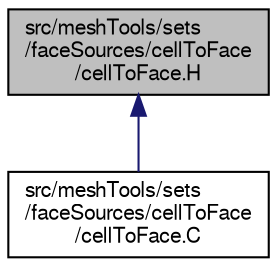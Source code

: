 digraph "src/meshTools/sets/faceSources/cellToFace/cellToFace.H"
{
  bgcolor="transparent";
  edge [fontname="FreeSans",fontsize="10",labelfontname="FreeSans",labelfontsize="10"];
  node [fontname="FreeSans",fontsize="10",shape=record];
  Node146 [label="src/meshTools/sets\l/faceSources/cellToFace\l/cellToFace.H",height=0.2,width=0.4,color="black", fillcolor="grey75", style="filled", fontcolor="black"];
  Node146 -> Node147 [dir="back",color="midnightblue",fontsize="10",style="solid",fontname="FreeSans"];
  Node147 [label="src/meshTools/sets\l/faceSources/cellToFace\l/cellToFace.C",height=0.2,width=0.4,color="black",URL="$a07982.html"];
}
